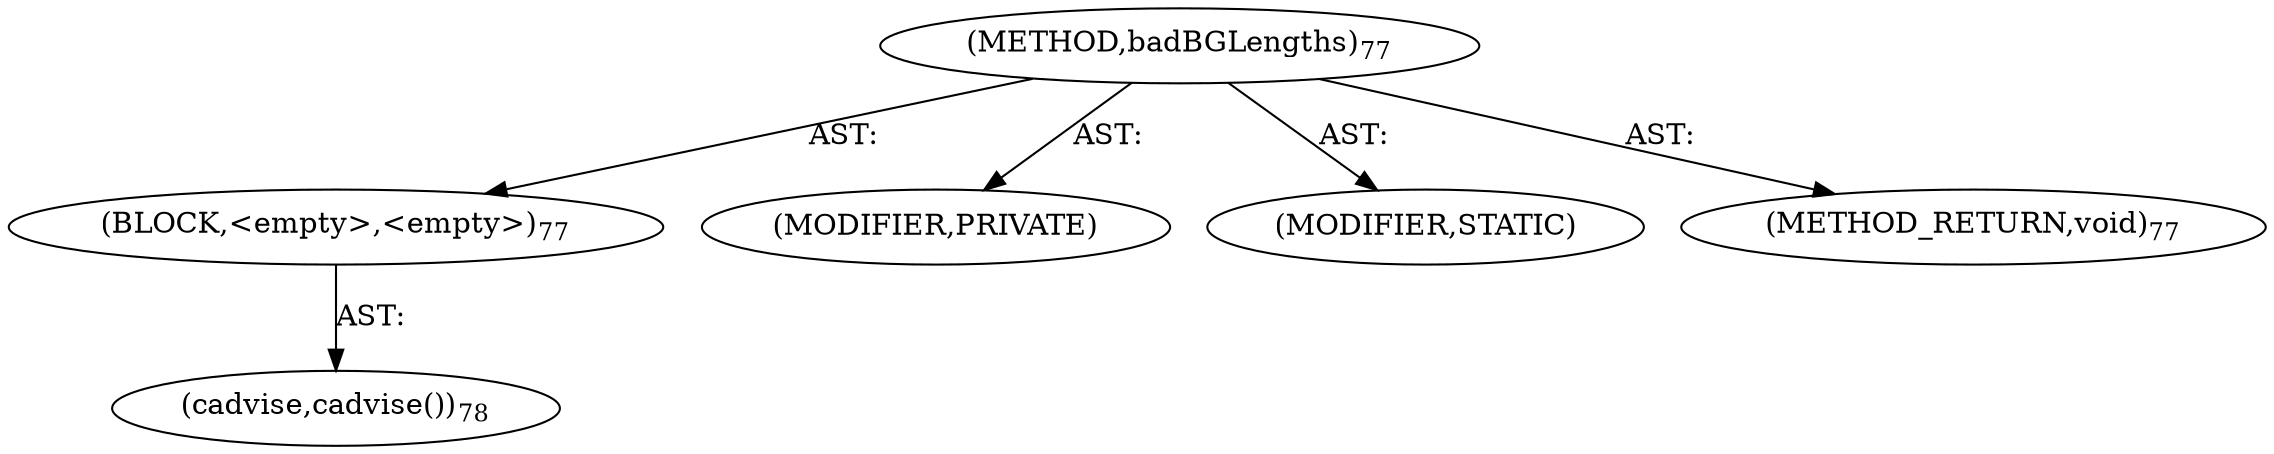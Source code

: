 digraph "badBGLengths" {  
"111669149697" [label = <(METHOD,badBGLengths)<SUB>77</SUB>> ]
"25769803777" [label = <(BLOCK,&lt;empty&gt;,&lt;empty&gt;)<SUB>77</SUB>> ]
"30064771074" [label = <(cadvise,cadvise())<SUB>78</SUB>> ]
"133143986178" [label = <(MODIFIER,PRIVATE)> ]
"133143986179" [label = <(MODIFIER,STATIC)> ]
"128849018881" [label = <(METHOD_RETURN,void)<SUB>77</SUB>> ]
  "111669149697" -> "25769803777"  [ label = "AST: "] 
  "111669149697" -> "133143986178"  [ label = "AST: "] 
  "111669149697" -> "133143986179"  [ label = "AST: "] 
  "111669149697" -> "128849018881"  [ label = "AST: "] 
  "25769803777" -> "30064771074"  [ label = "AST: "] 
}
